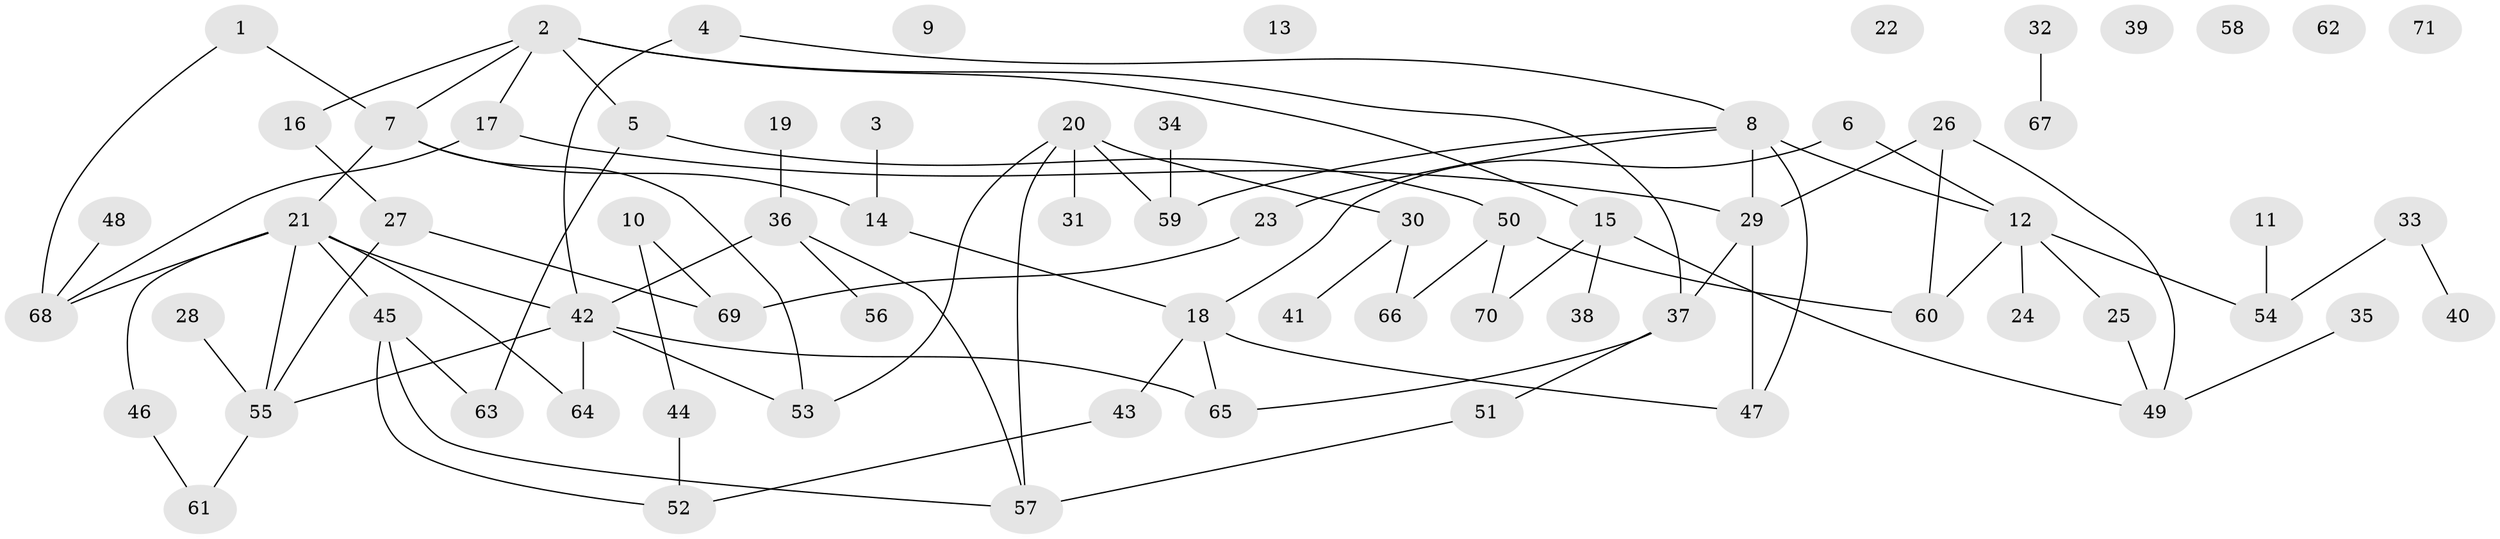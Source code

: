 // coarse degree distribution, {5: 0.08333333333333333, 7: 0.0625, 1: 0.16666666666666666, 2: 0.1875, 3: 0.22916666666666666, 8: 0.020833333333333332, 0: 0.16666666666666666, 6: 0.0625, 4: 0.020833333333333332}
// Generated by graph-tools (version 1.1) at 2025/41/03/06/25 10:41:20]
// undirected, 71 vertices, 90 edges
graph export_dot {
graph [start="1"]
  node [color=gray90,style=filled];
  1;
  2;
  3;
  4;
  5;
  6;
  7;
  8;
  9;
  10;
  11;
  12;
  13;
  14;
  15;
  16;
  17;
  18;
  19;
  20;
  21;
  22;
  23;
  24;
  25;
  26;
  27;
  28;
  29;
  30;
  31;
  32;
  33;
  34;
  35;
  36;
  37;
  38;
  39;
  40;
  41;
  42;
  43;
  44;
  45;
  46;
  47;
  48;
  49;
  50;
  51;
  52;
  53;
  54;
  55;
  56;
  57;
  58;
  59;
  60;
  61;
  62;
  63;
  64;
  65;
  66;
  67;
  68;
  69;
  70;
  71;
  1 -- 7;
  1 -- 68;
  2 -- 5;
  2 -- 7;
  2 -- 15;
  2 -- 16;
  2 -- 17;
  2 -- 37;
  3 -- 14;
  4 -- 8;
  4 -- 42;
  5 -- 50;
  5 -- 63;
  6 -- 12;
  6 -- 18;
  7 -- 14;
  7 -- 21;
  7 -- 53;
  8 -- 12;
  8 -- 23;
  8 -- 29;
  8 -- 47;
  8 -- 59;
  10 -- 44;
  10 -- 69;
  11 -- 54;
  12 -- 24;
  12 -- 25;
  12 -- 54;
  12 -- 60;
  14 -- 18;
  15 -- 38;
  15 -- 49;
  15 -- 70;
  16 -- 27;
  17 -- 29;
  17 -- 68;
  18 -- 43;
  18 -- 47;
  18 -- 65;
  19 -- 36;
  20 -- 30;
  20 -- 31;
  20 -- 53;
  20 -- 57;
  20 -- 59;
  21 -- 42;
  21 -- 45;
  21 -- 46;
  21 -- 55;
  21 -- 64;
  21 -- 68;
  23 -- 69;
  25 -- 49;
  26 -- 29;
  26 -- 49;
  26 -- 60;
  27 -- 55;
  27 -- 69;
  28 -- 55;
  29 -- 37;
  29 -- 47;
  30 -- 41;
  30 -- 66;
  32 -- 67;
  33 -- 40;
  33 -- 54;
  34 -- 59;
  35 -- 49;
  36 -- 42;
  36 -- 56;
  36 -- 57;
  37 -- 51;
  37 -- 65;
  42 -- 53;
  42 -- 55;
  42 -- 64;
  42 -- 65;
  43 -- 52;
  44 -- 52;
  45 -- 52;
  45 -- 57;
  45 -- 63;
  46 -- 61;
  48 -- 68;
  50 -- 60;
  50 -- 66;
  50 -- 70;
  51 -- 57;
  55 -- 61;
}

